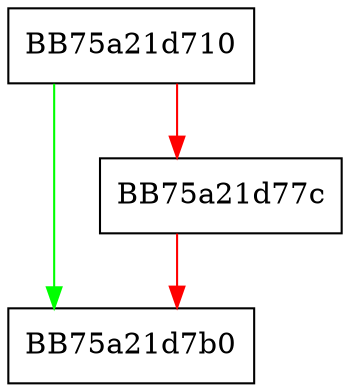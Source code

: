 digraph DoSigattrMSIL {
  node [shape="box"];
  graph [splines=ortho];
  BB75a21d710 -> BB75a21d7b0 [color="green"];
  BB75a21d710 -> BB75a21d77c [color="red"];
  BB75a21d77c -> BB75a21d7b0 [color="red"];
}
